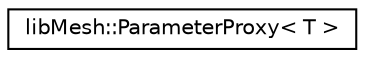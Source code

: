 digraph "类继承关系图"
{
 // INTERACTIVE_SVG=YES
  edge [fontname="Helvetica",fontsize="10",labelfontname="Helvetica",labelfontsize="10"];
  node [fontname="Helvetica",fontsize="10",shape=record];
  rankdir="LR";
  Node1 [label="libMesh::ParameterProxy\< T \>",height=0.2,width=0.4,color="black", fillcolor="white", style="filled",URL="$classlibMesh_1_1ParameterProxy.html"];
}
